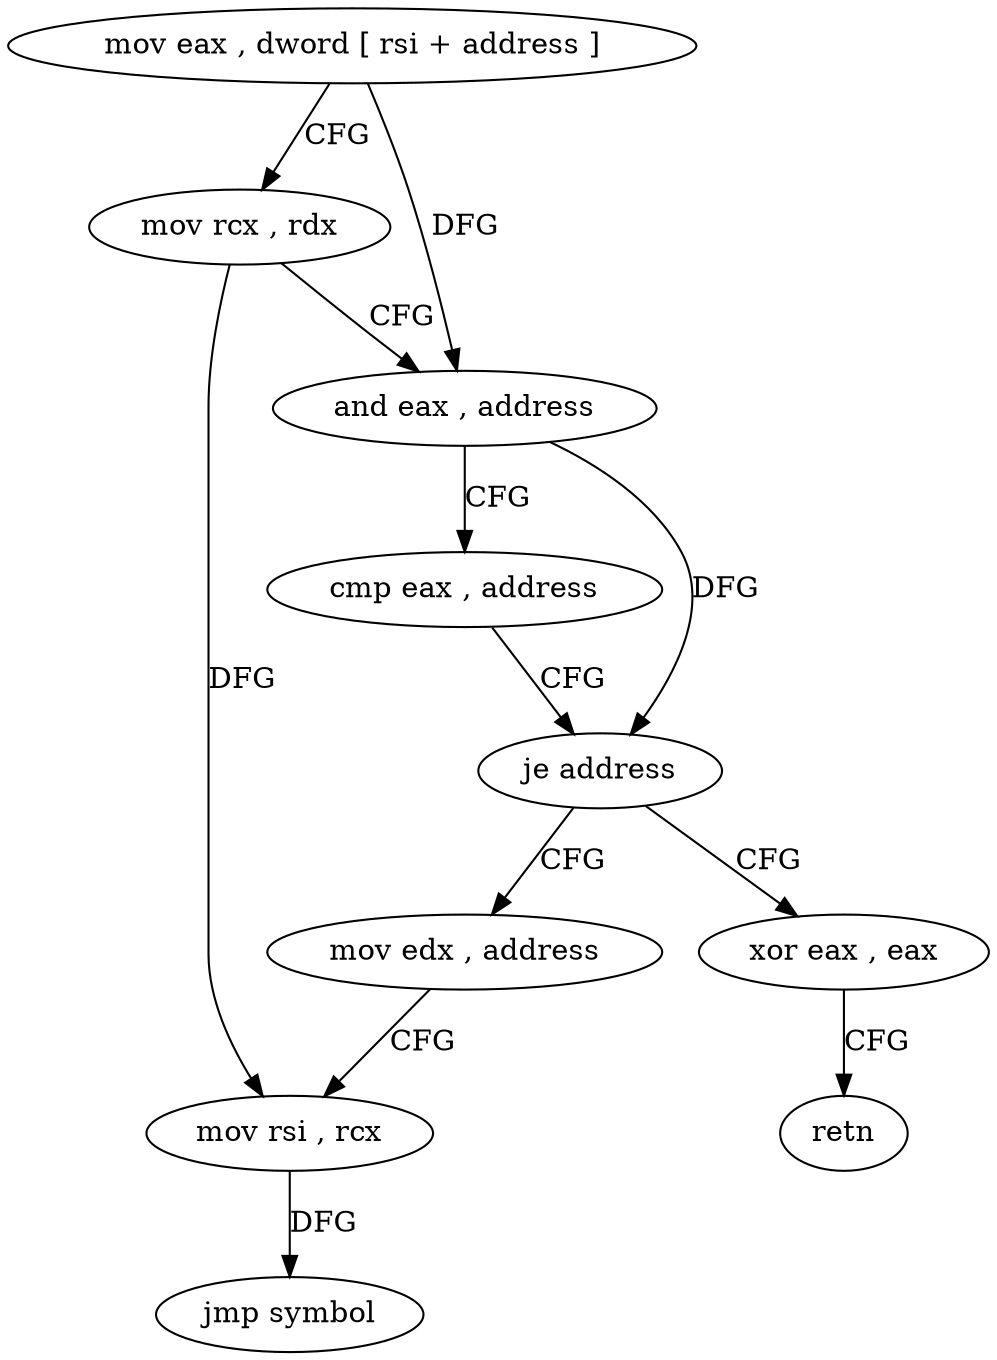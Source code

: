 digraph "func" {
"4214864" [label = "mov eax , dword [ rsi + address ]" ]
"4214867" [label = "mov rcx , rdx" ]
"4214870" [label = "and eax , address" ]
"4214875" [label = "cmp eax , address" ]
"4214880" [label = "je address" ]
"4214888" [label = "mov edx , address" ]
"4214882" [label = "xor eax , eax" ]
"4214893" [label = "mov rsi , rcx" ]
"4214896" [label = "jmp symbol" ]
"4214884" [label = "retn" ]
"4214864" -> "4214867" [ label = "CFG" ]
"4214864" -> "4214870" [ label = "DFG" ]
"4214867" -> "4214870" [ label = "CFG" ]
"4214867" -> "4214893" [ label = "DFG" ]
"4214870" -> "4214875" [ label = "CFG" ]
"4214870" -> "4214880" [ label = "DFG" ]
"4214875" -> "4214880" [ label = "CFG" ]
"4214880" -> "4214888" [ label = "CFG" ]
"4214880" -> "4214882" [ label = "CFG" ]
"4214888" -> "4214893" [ label = "CFG" ]
"4214882" -> "4214884" [ label = "CFG" ]
"4214893" -> "4214896" [ label = "DFG" ]
}
